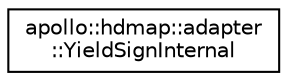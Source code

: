 digraph "Graphical Class Hierarchy"
{
  edge [fontname="Helvetica",fontsize="10",labelfontname="Helvetica",labelfontsize="10"];
  node [fontname="Helvetica",fontsize="10",shape=record];
  rankdir="LR";
  Node0 [label="apollo::hdmap::adapter\l::YieldSignInternal",height=0.2,width=0.4,color="black", fillcolor="white", style="filled",URL="$structapollo_1_1hdmap_1_1adapter_1_1YieldSignInternal.html"];
}
